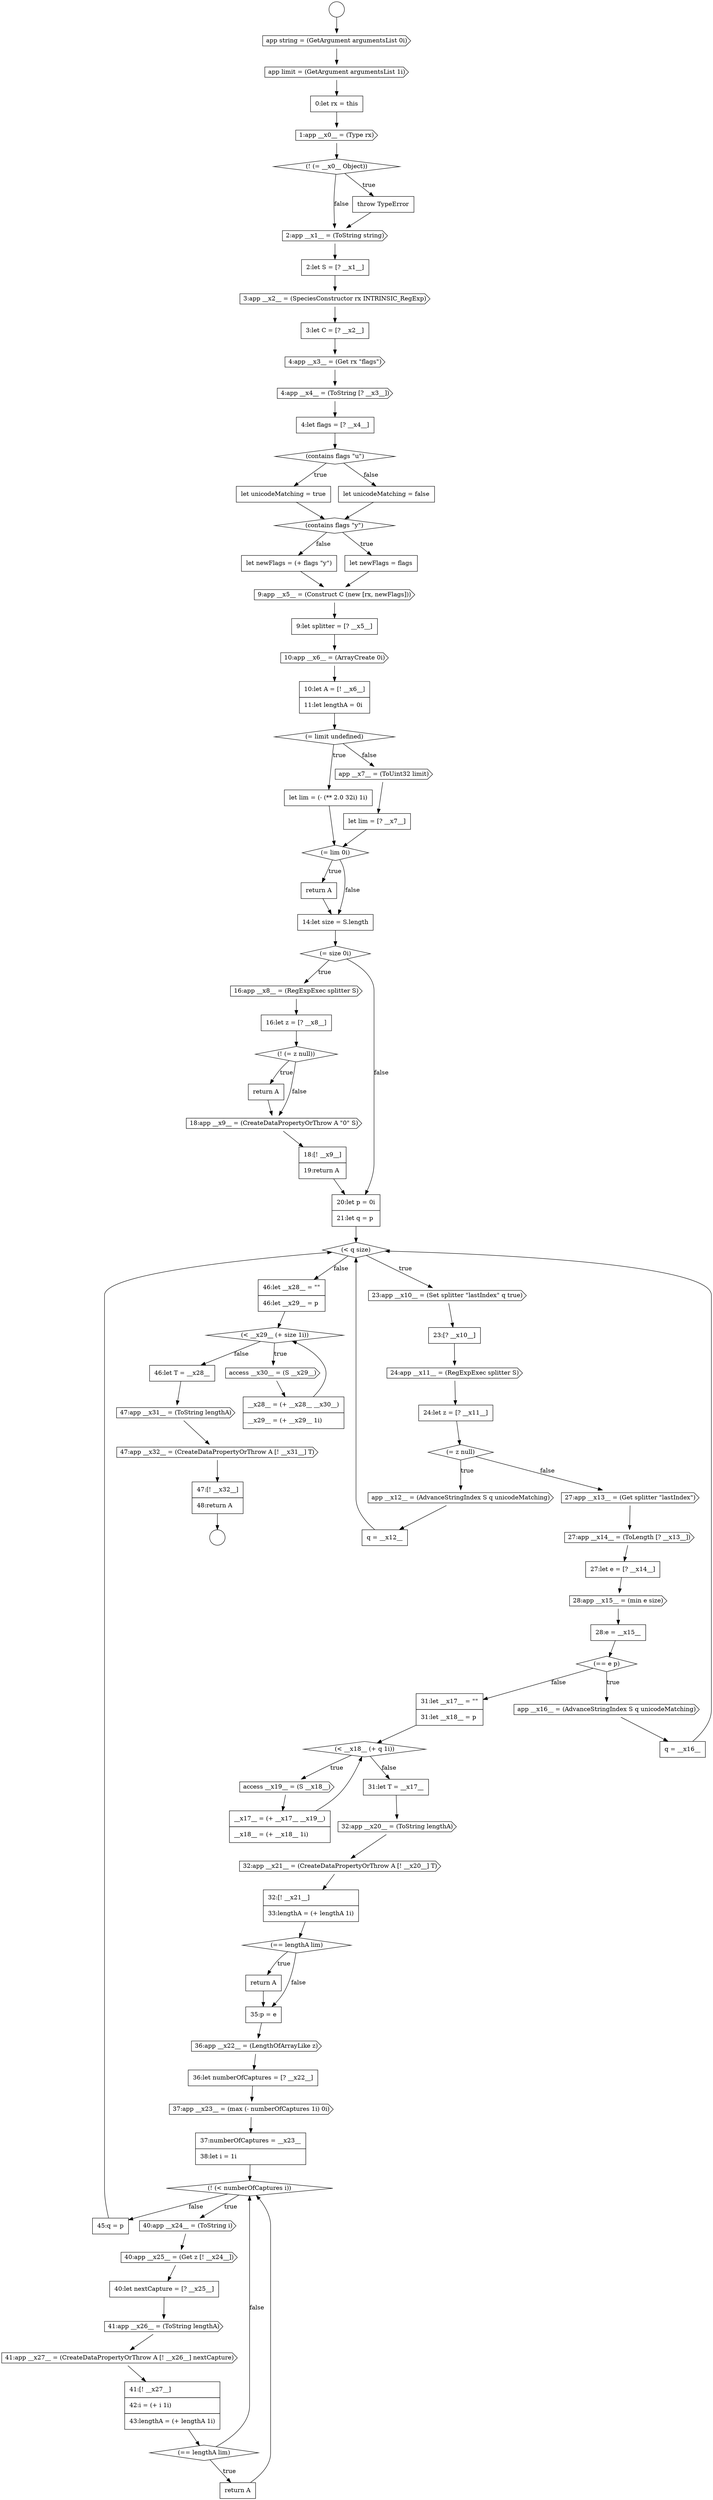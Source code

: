 digraph {
  node15482 [shape=none, margin=0, label=<<font color="black">
    <table border="0" cellborder="1" cellspacing="0" cellpadding="10">
      <tr><td align="left">let newFlags = (+ flags &quot;y&quot;)</td></tr>
    </table>
  </font>> color="black" fillcolor="white" style=filled]
  node15474 [shape=cds, label=<<font color="black">4:app __x3__ = (Get rx &quot;flags&quot;)</font>> color="black" fillcolor="white" style=filled]
  node15502 [shape=diamond, label=<<font color="black">(&lt; q size)</font>> color="black" fillcolor="white" style=filled]
  node15519 [shape=diamond, label=<<font color="black">(&lt; __x18__ (+ q 1i))</font>> color="black" fillcolor="white" style=filled]
  node15483 [shape=cds, label=<<font color="black">9:app __x5__ = (Construct C (new [rx, newFlags]))</font>> color="black" fillcolor="white" style=filled]
  node15476 [shape=none, margin=0, label=<<font color="black">
    <table border="0" cellborder="1" cellspacing="0" cellpadding="10">
      <tr><td align="left">4:let flags = [? __x4__]</td></tr>
    </table>
  </font>> color="black" fillcolor="white" style=filled]
  node15480 [shape=diamond, label=<<font color="black">(contains flags &quot;y&quot;)</font>> color="black" fillcolor="white" style=filled]
  node15484 [shape=none, margin=0, label=<<font color="black">
    <table border="0" cellborder="1" cellspacing="0" cellpadding="10">
      <tr><td align="left">9:let splitter = [? __x5__]</td></tr>
    </table>
  </font>> color="black" fillcolor="white" style=filled]
  node15467 [shape=cds, label=<<font color="black">1:app __x0__ = (Type rx)</font>> color="black" fillcolor="white" style=filled]
  node15472 [shape=cds, label=<<font color="black">3:app __x2__ = (SpeciesConstructor rx INTRINSIC_RegExp)</font>> color="black" fillcolor="white" style=filled]
  node15537 [shape=cds, label=<<font color="black">41:app __x26__ = (ToString lengthA)</font>> color="black" fillcolor="white" style=filled]
  node15526 [shape=diamond, label=<<font color="black">(== lengthA lim)</font>> color="black" fillcolor="white" style=filled]
  node15532 [shape=none, margin=0, label=<<font color="black">
    <table border="0" cellborder="1" cellspacing="0" cellpadding="10">
      <tr><td align="left">37:numberOfCaptures = __x23__</td></tr>
      <tr><td align="left">38:let i = 1i</td></tr>
    </table>
  </font>> color="black" fillcolor="white" style=filled]
  node15490 [shape=none, margin=0, label=<<font color="black">
    <table border="0" cellborder="1" cellspacing="0" cellpadding="10">
      <tr><td align="left">let lim = [? __x7__]</td></tr>
    </table>
  </font>> color="black" fillcolor="white" style=filled]
  node15547 [shape=none, margin=0, label=<<font color="black">
    <table border="0" cellborder="1" cellspacing="0" cellpadding="10">
      <tr><td align="left">46:let T = __x28__</td></tr>
    </table>
  </font>> color="black" fillcolor="white" style=filled]
  node15504 [shape=none, margin=0, label=<<font color="black">
    <table border="0" cellborder="1" cellspacing="0" cellpadding="10">
      <tr><td align="left">23:[? __x10__]</td></tr>
    </table>
  </font>> color="black" fillcolor="white" style=filled]
  node15541 [shape=none, margin=0, label=<<font color="black">
    <table border="0" cellborder="1" cellspacing="0" cellpadding="10">
      <tr><td align="left">return A</td></tr>
    </table>
  </font>> color="black" fillcolor="white" style=filled]
  node15514 [shape=none, margin=0, label=<<font color="black">
    <table border="0" cellborder="1" cellspacing="0" cellpadding="10">
      <tr><td align="left">28:e = __x15__</td></tr>
    </table>
  </font>> color="black" fillcolor="white" style=filled]
  node15477 [shape=diamond, label=<<font color="black">(contains flags &quot;u&quot;)</font>> color="black" fillcolor="white" style=filled]
  node15509 [shape=none, margin=0, label=<<font color="black">
    <table border="0" cellborder="1" cellspacing="0" cellpadding="10">
      <tr><td align="left">q = __x12__</td></tr>
    </table>
  </font>> color="black" fillcolor="white" style=filled]
  node15462 [shape=circle label=" " color="black" fillcolor="white" style=filled]
  node15500 [shape=none, margin=0, label=<<font color="black">
    <table border="0" cellborder="1" cellspacing="0" cellpadding="10">
      <tr><td align="left">18:[! __x9__]</td></tr>
      <tr><td align="left">19:return A</td></tr>
    </table>
  </font>> color="black" fillcolor="white" style=filled]
  node15515 [shape=diamond, label=<<font color="black">(== e p)</font>> color="black" fillcolor="white" style=filled]
  node15468 [shape=diamond, label=<<font color="black">(! (= __x0__ Object))</font>> color="black" fillcolor="white" style=filled]
  node15522 [shape=none, margin=0, label=<<font color="black">
    <table border="0" cellborder="1" cellspacing="0" cellpadding="10">
      <tr><td align="left">31:let T = __x17__</td></tr>
    </table>
  </font>> color="black" fillcolor="white" style=filled]
  node15536 [shape=none, margin=0, label=<<font color="black">
    <table border="0" cellborder="1" cellspacing="0" cellpadding="10">
      <tr><td align="left">40:let nextCapture = [? __x25__]</td></tr>
    </table>
  </font>> color="black" fillcolor="white" style=filled]
  node15494 [shape=diamond, label=<<font color="black">(= size 0i)</font>> color="black" fillcolor="white" style=filled]
  node15473 [shape=none, margin=0, label=<<font color="black">
    <table border="0" cellborder="1" cellspacing="0" cellpadding="10">
      <tr><td align="left">3:let C = [? __x2__]</td></tr>
    </table>
  </font>> color="black" fillcolor="white" style=filled]
  node15505 [shape=cds, label=<<font color="black">24:app __x11__ = (RegExpExec splitter S)</font>> color="black" fillcolor="white" style=filled]
  node15503 [shape=cds, label=<<font color="black">23:app __x10__ = (Set splitter &quot;lastIndex&quot; q true)</font>> color="black" fillcolor="white" style=filled]
  node15542 [shape=none, margin=0, label=<<font color="black">
    <table border="0" cellborder="1" cellspacing="0" cellpadding="10">
      <tr><td align="left">45:q = p</td></tr>
    </table>
  </font>> color="black" fillcolor="white" style=filled]
  node15518 [shape=none, margin=0, label=<<font color="black">
    <table border="0" cellborder="1" cellspacing="0" cellpadding="10">
      <tr><td align="left">31:let __x17__ = &quot;&quot;</td></tr>
      <tr><td align="left">31:let __x18__ = p</td></tr>
    </table>
  </font>> color="black" fillcolor="white" style=filled]
  node15486 [shape=none, margin=0, label=<<font color="black">
    <table border="0" cellborder="1" cellspacing="0" cellpadding="10">
      <tr><td align="left">10:let A = [! __x6__]</td></tr>
      <tr><td align="left">11:let lengthA = 0i</td></tr>
    </table>
  </font>> color="black" fillcolor="white" style=filled]
  node15488 [shape=none, margin=0, label=<<font color="black">
    <table border="0" cellborder="1" cellspacing="0" cellpadding="10">
      <tr><td align="left">let lim = (- (** 2.0 32i) 1i)</td></tr>
    </table>
  </font>> color="black" fillcolor="white" style=filled]
  node15531 [shape=cds, label=<<font color="black">37:app __x23__ = (max (- numberOfCaptures 1i) 0i)</font>> color="black" fillcolor="white" style=filled]
  node15471 [shape=none, margin=0, label=<<font color="black">
    <table border="0" cellborder="1" cellspacing="0" cellpadding="10">
      <tr><td align="left">2:let S = [? __x1__]</td></tr>
    </table>
  </font>> color="black" fillcolor="white" style=filled]
  node15527 [shape=none, margin=0, label=<<font color="black">
    <table border="0" cellborder="1" cellspacing="0" cellpadding="10">
      <tr><td align="left">return A</td></tr>
    </table>
  </font>> color="black" fillcolor="white" style=filled]
  node15491 [shape=diamond, label=<<font color="black">(= lim 0i)</font>> color="black" fillcolor="white" style=filled]
  node15546 [shape=none, margin=0, label=<<font color="black">
    <table border="0" cellborder="1" cellspacing="0" cellpadding="10">
      <tr><td align="left">__x28__ = (+ __x28__ __x30__)</td></tr>
      <tr><td align="left">__x29__ = (+ __x29__ 1i)</td></tr>
    </table>
  </font>> color="black" fillcolor="white" style=filled]
  node15498 [shape=none, margin=0, label=<<font color="black">
    <table border="0" cellborder="1" cellspacing="0" cellpadding="10">
      <tr><td align="left">return A</td></tr>
    </table>
  </font>> color="black" fillcolor="white" style=filled]
  node15481 [shape=none, margin=0, label=<<font color="black">
    <table border="0" cellborder="1" cellspacing="0" cellpadding="10">
      <tr><td align="left">let newFlags = flags</td></tr>
    </table>
  </font>> color="black" fillcolor="white" style=filled]
  node15513 [shape=cds, label=<<font color="black">28:app __x15__ = (min e size)</font>> color="black" fillcolor="white" style=filled]
  node15466 [shape=none, margin=0, label=<<font color="black">
    <table border="0" cellborder="1" cellspacing="0" cellpadding="10">
      <tr><td align="left">0:let rx = this</td></tr>
    </table>
  </font>> color="black" fillcolor="white" style=filled]
  node15545 [shape=cds, label=<<font color="black">access __x30__ = (S __x29__)</font>> color="black" fillcolor="white" style=filled]
  node15523 [shape=cds, label=<<font color="black">32:app __x20__ = (ToString lengthA)</font>> color="black" fillcolor="white" style=filled]
  node15495 [shape=cds, label=<<font color="black">16:app __x8__ = (RegExpExec splitter S)</font>> color="black" fillcolor="white" style=filled]
  node15550 [shape=none, margin=0, label=<<font color="black">
    <table border="0" cellborder="1" cellspacing="0" cellpadding="10">
      <tr><td align="left">47:[! __x32__]</td></tr>
      <tr><td align="left">48:return A</td></tr>
    </table>
  </font>> color="black" fillcolor="white" style=filled]
  node15510 [shape=cds, label=<<font color="black">27:app __x13__ = (Get splitter &quot;lastIndex&quot;)</font>> color="black" fillcolor="white" style=filled]
  node15478 [shape=none, margin=0, label=<<font color="black">
    <table border="0" cellborder="1" cellspacing="0" cellpadding="10">
      <tr><td align="left">let unicodeMatching = true</td></tr>
    </table>
  </font>> color="black" fillcolor="white" style=filled]
  node15463 [shape=circle label=" " color="black" fillcolor="white" style=filled]
  node15538 [shape=cds, label=<<font color="black">41:app __x27__ = (CreateDataPropertyOrThrow A [! __x26__] nextCapture)</font>> color="black" fillcolor="white" style=filled]
  node15499 [shape=cds, label=<<font color="black">18:app __x9__ = (CreateDataPropertyOrThrow A &quot;0&quot; S)</font>> color="black" fillcolor="white" style=filled]
  node15535 [shape=cds, label=<<font color="black">40:app __x25__ = (Get z [! __x24__])</font>> color="black" fillcolor="white" style=filled]
  node15506 [shape=none, margin=0, label=<<font color="black">
    <table border="0" cellborder="1" cellspacing="0" cellpadding="10">
      <tr><td align="left">24:let z = [? __x11__]</td></tr>
    </table>
  </font>> color="black" fillcolor="white" style=filled]
  node15520 [shape=cds, label=<<font color="black">access __x19__ = (S __x18__)</font>> color="black" fillcolor="white" style=filled]
  node15517 [shape=none, margin=0, label=<<font color="black">
    <table border="0" cellborder="1" cellspacing="0" cellpadding="10">
      <tr><td align="left">q = __x16__</td></tr>
    </table>
  </font>> color="black" fillcolor="white" style=filled]
  node15485 [shape=cds, label=<<font color="black">10:app __x6__ = (ArrayCreate 0i)</font>> color="black" fillcolor="white" style=filled]
  node15470 [shape=cds, label=<<font color="black">2:app __x1__ = (ToString string)</font>> color="black" fillcolor="white" style=filled]
  node15530 [shape=none, margin=0, label=<<font color="black">
    <table border="0" cellborder="1" cellspacing="0" cellpadding="10">
      <tr><td align="left">36:let numberOfCaptures = [? __x22__]</td></tr>
    </table>
  </font>> color="black" fillcolor="white" style=filled]
  node15492 [shape=none, margin=0, label=<<font color="black">
    <table border="0" cellborder="1" cellspacing="0" cellpadding="10">
      <tr><td align="left">return A</td></tr>
    </table>
  </font>> color="black" fillcolor="white" style=filled]
  node15507 [shape=diamond, label=<<font color="black">(= z null)</font>> color="black" fillcolor="white" style=filled]
  node15465 [shape=cds, label=<<font color="black">app limit = (GetArgument argumentsList 1i)</font>> color="black" fillcolor="white" style=filled]
  node15497 [shape=diamond, label=<<font color="black">(! (= z null))</font>> color="black" fillcolor="white" style=filled]
  node15543 [shape=none, margin=0, label=<<font color="black">
    <table border="0" cellborder="1" cellspacing="0" cellpadding="10">
      <tr><td align="left">46:let __x28__ = &quot;&quot;</td></tr>
      <tr><td align="left">46:let __x29__ = p</td></tr>
    </table>
  </font>> color="black" fillcolor="white" style=filled]
  node15487 [shape=diamond, label=<<font color="black">(= limit undefined)</font>> color="black" fillcolor="white" style=filled]
  node15528 [shape=none, margin=0, label=<<font color="black">
    <table border="0" cellborder="1" cellspacing="0" cellpadding="10">
      <tr><td align="left">35:p = e</td></tr>
    </table>
  </font>> color="black" fillcolor="white" style=filled]
  node15496 [shape=none, margin=0, label=<<font color="black">
    <table border="0" cellborder="1" cellspacing="0" cellpadding="10">
      <tr><td align="left">16:let z = [? __x8__]</td></tr>
    </table>
  </font>> color="black" fillcolor="white" style=filled]
  node15475 [shape=cds, label=<<font color="black">4:app __x4__ = (ToString [? __x3__])</font>> color="black" fillcolor="white" style=filled]
  node15464 [shape=cds, label=<<font color="black">app string = (GetArgument argumentsList 0i)</font>> color="black" fillcolor="white" style=filled]
  node15511 [shape=cds, label=<<font color="black">27:app __x14__ = (ToLength [? __x13__])</font>> color="black" fillcolor="white" style=filled]
  node15529 [shape=cds, label=<<font color="black">36:app __x22__ = (LengthOfArrayLike z)</font>> color="black" fillcolor="white" style=filled]
  node15534 [shape=cds, label=<<font color="black">40:app __x24__ = (ToString i)</font>> color="black" fillcolor="white" style=filled]
  node15539 [shape=none, margin=0, label=<<font color="black">
    <table border="0" cellborder="1" cellspacing="0" cellpadding="10">
      <tr><td align="left">41:[! __x27__]</td></tr>
      <tr><td align="left">42:i = (+ i 1i)</td></tr>
      <tr><td align="left">43:lengthA = (+ lengthA 1i)</td></tr>
    </table>
  </font>> color="black" fillcolor="white" style=filled]
  node15524 [shape=cds, label=<<font color="black">32:app __x21__ = (CreateDataPropertyOrThrow A [! __x20__] T)</font>> color="black" fillcolor="white" style=filled]
  node15479 [shape=none, margin=0, label=<<font color="black">
    <table border="0" cellborder="1" cellspacing="0" cellpadding="10">
      <tr><td align="left">let unicodeMatching = false</td></tr>
    </table>
  </font>> color="black" fillcolor="white" style=filled]
  node15549 [shape=cds, label=<<font color="black">47:app __x32__ = (CreateDataPropertyOrThrow A [! __x31__] T)</font>> color="black" fillcolor="white" style=filled]
  node15469 [shape=none, margin=0, label=<<font color="black">
    <table border="0" cellborder="1" cellspacing="0" cellpadding="10">
      <tr><td align="left">throw TypeError</td></tr>
    </table>
  </font>> color="black" fillcolor="white" style=filled]
  node15501 [shape=none, margin=0, label=<<font color="black">
    <table border="0" cellborder="1" cellspacing="0" cellpadding="10">
      <tr><td align="left">20:let p = 0i</td></tr>
      <tr><td align="left">21:let q = p</td></tr>
    </table>
  </font>> color="black" fillcolor="white" style=filled]
  node15525 [shape=none, margin=0, label=<<font color="black">
    <table border="0" cellborder="1" cellspacing="0" cellpadding="10">
      <tr><td align="left">32:[! __x21__]</td></tr>
      <tr><td align="left">33:lengthA = (+ lengthA 1i)</td></tr>
    </table>
  </font>> color="black" fillcolor="white" style=filled]
  node15548 [shape=cds, label=<<font color="black">47:app __x31__ = (ToString lengthA)</font>> color="black" fillcolor="white" style=filled]
  node15544 [shape=diamond, label=<<font color="black">(&lt; __x29__ (+ size 1i))</font>> color="black" fillcolor="white" style=filled]
  node15508 [shape=cds, label=<<font color="black">app __x12__ = (AdvanceStringIndex S q unicodeMatching)</font>> color="black" fillcolor="white" style=filled]
  node15540 [shape=diamond, label=<<font color="black">(== lengthA lim)</font>> color="black" fillcolor="white" style=filled]
  node15533 [shape=diamond, label=<<font color="black">(! (&lt; numberOfCaptures i))</font>> color="black" fillcolor="white" style=filled]
  node15512 [shape=none, margin=0, label=<<font color="black">
    <table border="0" cellborder="1" cellspacing="0" cellpadding="10">
      <tr><td align="left">27:let e = [? __x14__]</td></tr>
    </table>
  </font>> color="black" fillcolor="white" style=filled]
  node15493 [shape=none, margin=0, label=<<font color="black">
    <table border="0" cellborder="1" cellspacing="0" cellpadding="10">
      <tr><td align="left">14:let size = S.length</td></tr>
    </table>
  </font>> color="black" fillcolor="white" style=filled]
  node15521 [shape=none, margin=0, label=<<font color="black">
    <table border="0" cellborder="1" cellspacing="0" cellpadding="10">
      <tr><td align="left">__x17__ = (+ __x17__ __x19__)</td></tr>
      <tr><td align="left">__x18__ = (+ __x18__ 1i)</td></tr>
    </table>
  </font>> color="black" fillcolor="white" style=filled]
  node15489 [shape=cds, label=<<font color="black">app __x7__ = (ToUint32 limit)</font>> color="black" fillcolor="white" style=filled]
  node15516 [shape=cds, label=<<font color="black">app __x16__ = (AdvanceStringIndex S q unicodeMatching)</font>> color="black" fillcolor="white" style=filled]
  node15495 -> node15496 [ color="black"]
  node15466 -> node15467 [ color="black"]
  node15517 -> node15502 [ color="black"]
  node15489 -> node15490 [ color="black"]
  node15543 -> node15544 [ color="black"]
  node15549 -> node15550 [ color="black"]
  node15542 -> node15502 [ color="black"]
  node15487 -> node15488 [label=<<font color="black">true</font>> color="black"]
  node15487 -> node15489 [label=<<font color="black">false</font>> color="black"]
  node15481 -> node15483 [ color="black"]
  node15515 -> node15516 [label=<<font color="black">true</font>> color="black"]
  node15515 -> node15518 [label=<<font color="black">false</font>> color="black"]
  node15498 -> node15499 [ color="black"]
  node15514 -> node15515 [ color="black"]
  node15508 -> node15509 [ color="black"]
  node15544 -> node15545 [label=<<font color="black">true</font>> color="black"]
  node15544 -> node15547 [label=<<font color="black">false</font>> color="black"]
  node15468 -> node15469 [label=<<font color="black">true</font>> color="black"]
  node15468 -> node15470 [label=<<font color="black">false</font>> color="black"]
  node15531 -> node15532 [ color="black"]
  node15480 -> node15481 [label=<<font color="black">true</font>> color="black"]
  node15480 -> node15482 [label=<<font color="black">false</font>> color="black"]
  node15501 -> node15502 [ color="black"]
  node15483 -> node15484 [ color="black"]
  node15525 -> node15526 [ color="black"]
  node15492 -> node15493 [ color="black"]
  node15529 -> node15530 [ color="black"]
  node15524 -> node15525 [ color="black"]
  node15545 -> node15546 [ color="black"]
  node15530 -> node15531 [ color="black"]
  node15511 -> node15512 [ color="black"]
  node15469 -> node15470 [ color="black"]
  node15550 -> node15463 [ color="black"]
  node15538 -> node15539 [ color="black"]
  node15516 -> node15517 [ color="black"]
  node15518 -> node15519 [ color="black"]
  node15533 -> node15534 [label=<<font color="black">true</font>> color="black"]
  node15533 -> node15542 [label=<<font color="black">false</font>> color="black"]
  node15520 -> node15521 [ color="black"]
  node15499 -> node15500 [ color="black"]
  node15536 -> node15537 [ color="black"]
  node15494 -> node15495 [label=<<font color="black">true</font>> color="black"]
  node15494 -> node15501 [label=<<font color="black">false</font>> color="black"]
  node15541 -> node15533 [ color="black"]
  node15510 -> node15511 [ color="black"]
  node15527 -> node15528 [ color="black"]
  node15523 -> node15524 [ color="black"]
  node15547 -> node15548 [ color="black"]
  node15521 -> node15519 [ color="black"]
  node15472 -> node15473 [ color="black"]
  node15485 -> node15486 [ color="black"]
  node15500 -> node15501 [ color="black"]
  node15506 -> node15507 [ color="black"]
  node15475 -> node15476 [ color="black"]
  node15490 -> node15491 [ color="black"]
  node15465 -> node15466 [ color="black"]
  node15528 -> node15529 [ color="black"]
  node15548 -> node15549 [ color="black"]
  node15462 -> node15464 [ color="black"]
  node15512 -> node15513 [ color="black"]
  node15493 -> node15494 [ color="black"]
  node15484 -> node15485 [ color="black"]
  node15467 -> node15468 [ color="black"]
  node15522 -> node15523 [ color="black"]
  node15537 -> node15538 [ color="black"]
  node15526 -> node15527 [label=<<font color="black">true</font>> color="black"]
  node15526 -> node15528 [label=<<font color="black">false</font>> color="black"]
  node15539 -> node15540 [ color="black"]
  node15546 -> node15544 [ color="black"]
  node15482 -> node15483 [ color="black"]
  node15464 -> node15465 [ color="black"]
  node15535 -> node15536 [ color="black"]
  node15504 -> node15505 [ color="black"]
  node15491 -> node15492 [label=<<font color="black">true</font>> color="black"]
  node15491 -> node15493 [label=<<font color="black">false</font>> color="black"]
  node15503 -> node15504 [ color="black"]
  node15532 -> node15533 [ color="black"]
  node15534 -> node15535 [ color="black"]
  node15471 -> node15472 [ color="black"]
  node15476 -> node15477 [ color="black"]
  node15479 -> node15480 [ color="black"]
  node15496 -> node15497 [ color="black"]
  node15509 -> node15502 [ color="black"]
  node15488 -> node15491 [ color="black"]
  node15474 -> node15475 [ color="black"]
  node15513 -> node15514 [ color="black"]
  node15473 -> node15474 [ color="black"]
  node15507 -> node15508 [label=<<font color="black">true</font>> color="black"]
  node15507 -> node15510 [label=<<font color="black">false</font>> color="black"]
  node15505 -> node15506 [ color="black"]
  node15519 -> node15520 [label=<<font color="black">true</font>> color="black"]
  node15519 -> node15522 [label=<<font color="black">false</font>> color="black"]
  node15497 -> node15498 [label=<<font color="black">true</font>> color="black"]
  node15497 -> node15499 [label=<<font color="black">false</font>> color="black"]
  node15478 -> node15480 [ color="black"]
  node15486 -> node15487 [ color="black"]
  node15502 -> node15503 [label=<<font color="black">true</font>> color="black"]
  node15502 -> node15543 [label=<<font color="black">false</font>> color="black"]
  node15477 -> node15478 [label=<<font color="black">true</font>> color="black"]
  node15477 -> node15479 [label=<<font color="black">false</font>> color="black"]
  node15470 -> node15471 [ color="black"]
  node15540 -> node15541 [label=<<font color="black">true</font>> color="black"]
  node15540 -> node15533 [label=<<font color="black">false</font>> color="black"]
}
